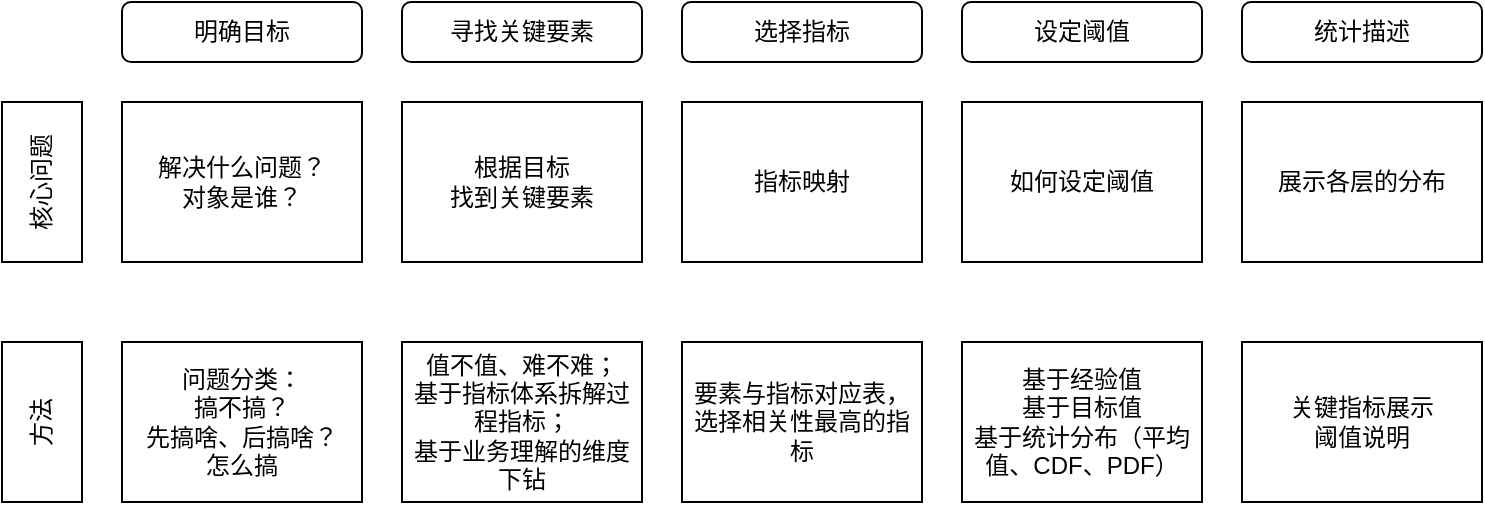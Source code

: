 <mxfile version="21.5.2" type="github">
  <diagram name="第 1 页" id="4yqrQPNTFsZuoYltusxb">
    <mxGraphModel dx="954" dy="576" grid="1" gridSize="10" guides="1" tooltips="1" connect="1" arrows="1" fold="1" page="1" pageScale="1" pageWidth="827" pageHeight="1169" math="0" shadow="0">
      <root>
        <mxCell id="0" />
        <mxCell id="1" parent="0" />
        <mxCell id="BKCtC77yoE5Q9EcaV11N-6" value="核心问题" style="rounded=0;whiteSpace=wrap;html=1;horizontal=0;" vertex="1" parent="1">
          <mxGeometry x="40" y="240" width="40" height="80" as="geometry" />
        </mxCell>
        <mxCell id="BKCtC77yoE5Q9EcaV11N-7" value="方法" style="rounded=0;whiteSpace=wrap;html=1;horizontal=0;" vertex="1" parent="1">
          <mxGeometry x="40" y="360" width="40" height="80" as="geometry" />
        </mxCell>
        <mxCell id="BKCtC77yoE5Q9EcaV11N-8" value="解决什么问题？&lt;br&gt;对象是谁？" style="whiteSpace=wrap;html=1;" vertex="1" parent="1">
          <mxGeometry x="100" y="240" width="120" height="80" as="geometry" />
        </mxCell>
        <mxCell id="BKCtC77yoE5Q9EcaV11N-9" value="问题分类：&lt;br&gt;搞不搞？&lt;br&gt;先搞啥、后搞啥？&lt;br&gt;怎么搞" style="whiteSpace=wrap;html=1;" vertex="1" parent="1">
          <mxGeometry x="100" y="360" width="120" height="80" as="geometry" />
        </mxCell>
        <mxCell id="BKCtC77yoE5Q9EcaV11N-10" value="根据目标&lt;br&gt;找到关键要素" style="whiteSpace=wrap;html=1;" vertex="1" parent="1">
          <mxGeometry x="240" y="240" width="120" height="80" as="geometry" />
        </mxCell>
        <mxCell id="BKCtC77yoE5Q9EcaV11N-11" value="值不值、难不难；&lt;br&gt;基于指标体系拆解过程指标；&lt;br&gt;基于业务理解的维度下钻" style="whiteSpace=wrap;html=1;" vertex="1" parent="1">
          <mxGeometry x="240" y="360" width="120" height="80" as="geometry" />
        </mxCell>
        <mxCell id="BKCtC77yoE5Q9EcaV11N-12" value="指标映射" style="whiteSpace=wrap;html=1;" vertex="1" parent="1">
          <mxGeometry x="380" y="240" width="120" height="80" as="geometry" />
        </mxCell>
        <mxCell id="BKCtC77yoE5Q9EcaV11N-13" value="要素与指标对应表，选择相关性最高的指标" style="whiteSpace=wrap;html=1;" vertex="1" parent="1">
          <mxGeometry x="380" y="360" width="120" height="80" as="geometry" />
        </mxCell>
        <mxCell id="BKCtC77yoE5Q9EcaV11N-14" value="如何设定阈值" style="whiteSpace=wrap;html=1;" vertex="1" parent="1">
          <mxGeometry x="520" y="240" width="120" height="80" as="geometry" />
        </mxCell>
        <mxCell id="BKCtC77yoE5Q9EcaV11N-15" value="基于经验值&lt;br&gt;基于目标值&lt;br&gt;基于统计分布（平均值、CDF、PDF）" style="whiteSpace=wrap;html=1;" vertex="1" parent="1">
          <mxGeometry x="520" y="360" width="120" height="80" as="geometry" />
        </mxCell>
        <mxCell id="BKCtC77yoE5Q9EcaV11N-16" value="展示各层的分布" style="whiteSpace=wrap;html=1;" vertex="1" parent="1">
          <mxGeometry x="660" y="240" width="120" height="80" as="geometry" />
        </mxCell>
        <mxCell id="BKCtC77yoE5Q9EcaV11N-17" value="关键指标展示&lt;br&gt;阈值说明" style="whiteSpace=wrap;html=1;" vertex="1" parent="1">
          <mxGeometry x="660" y="360" width="120" height="80" as="geometry" />
        </mxCell>
        <mxCell id="BKCtC77yoE5Q9EcaV11N-18" value="明确目标" style="rounded=1;whiteSpace=wrap;html=1;" vertex="1" parent="1">
          <mxGeometry x="100" y="190" width="120" height="30" as="geometry" />
        </mxCell>
        <mxCell id="BKCtC77yoE5Q9EcaV11N-19" value="寻找关键要素" style="rounded=1;whiteSpace=wrap;html=1;" vertex="1" parent="1">
          <mxGeometry x="240" y="190" width="120" height="30" as="geometry" />
        </mxCell>
        <mxCell id="BKCtC77yoE5Q9EcaV11N-20" value="选择指标" style="rounded=1;whiteSpace=wrap;html=1;" vertex="1" parent="1">
          <mxGeometry x="380" y="190" width="120" height="30" as="geometry" />
        </mxCell>
        <mxCell id="BKCtC77yoE5Q9EcaV11N-21" value="设定阈值" style="rounded=1;whiteSpace=wrap;html=1;" vertex="1" parent="1">
          <mxGeometry x="520" y="190" width="120" height="30" as="geometry" />
        </mxCell>
        <mxCell id="BKCtC77yoE5Q9EcaV11N-22" value="统计描述" style="rounded=1;whiteSpace=wrap;html=1;" vertex="1" parent="1">
          <mxGeometry x="660" y="190" width="120" height="30" as="geometry" />
        </mxCell>
      </root>
    </mxGraphModel>
  </diagram>
</mxfile>
